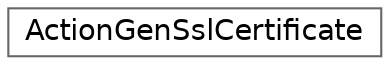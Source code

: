 digraph "Graphical Class Hierarchy"
{
 // LATEX_PDF_SIZE
  bgcolor="transparent";
  edge [fontname=Helvetica,fontsize=14,labelfontname=Helvetica,labelfontsize=14];
  node [fontname=Helvetica,fontsize=14,shape=box,height=0.2,width=0.4];
  rankdir="LR";
  Node0 [id="Node000000",label="ActionGenSslCertificate",height=0.2,width=0.4,color="grey40", fillcolor="white", style="filled",URL="$d1/d43/classActionGenSslCertificate.html",tooltip=" "];
}
